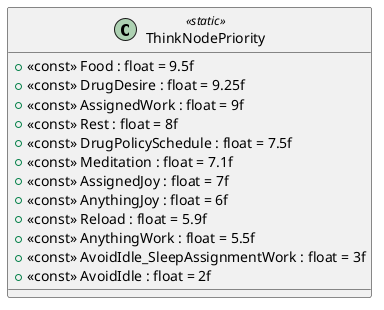 @startuml
class ThinkNodePriority <<static>> {
    + <<const>> Food : float = 9.5f
    + <<const>> DrugDesire : float = 9.25f
    + <<const>> AssignedWork : float = 9f
    + <<const>> Rest : float = 8f
    + <<const>> DrugPolicySchedule : float = 7.5f
    + <<const>> Meditation : float = 7.1f
    + <<const>> AssignedJoy : float = 7f
    + <<const>> AnythingJoy : float = 6f
    + <<const>> Reload : float = 5.9f
    + <<const>> AnythingWork : float = 5.5f
    + <<const>> AvoidIdle_SleepAssignmentWork : float = 3f
    + <<const>> AvoidIdle : float = 2f
}
@enduml
